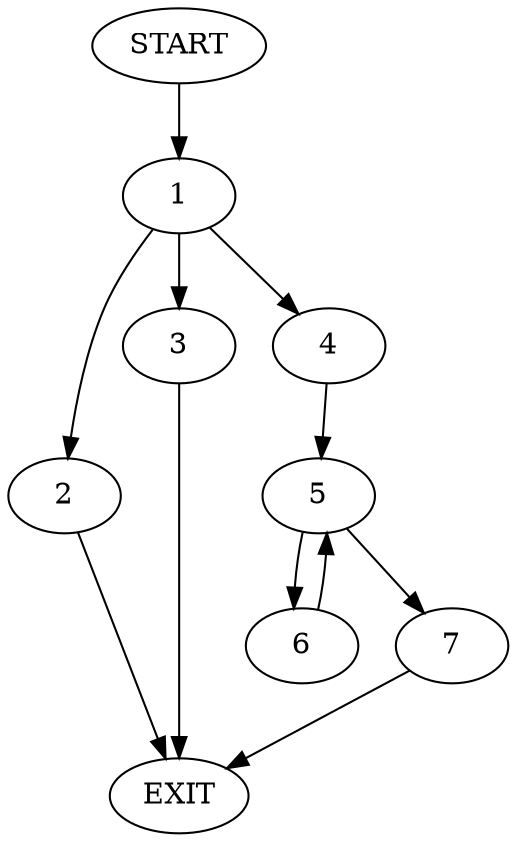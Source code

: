 digraph {
0 [label="START"]
8 [label="EXIT"]
0 -> 1
1 -> 2
1 -> 3
1 -> 4
2 -> 8
3 -> 8
4 -> 5
5 -> 6
5 -> 7
7 -> 8
6 -> 5
}
